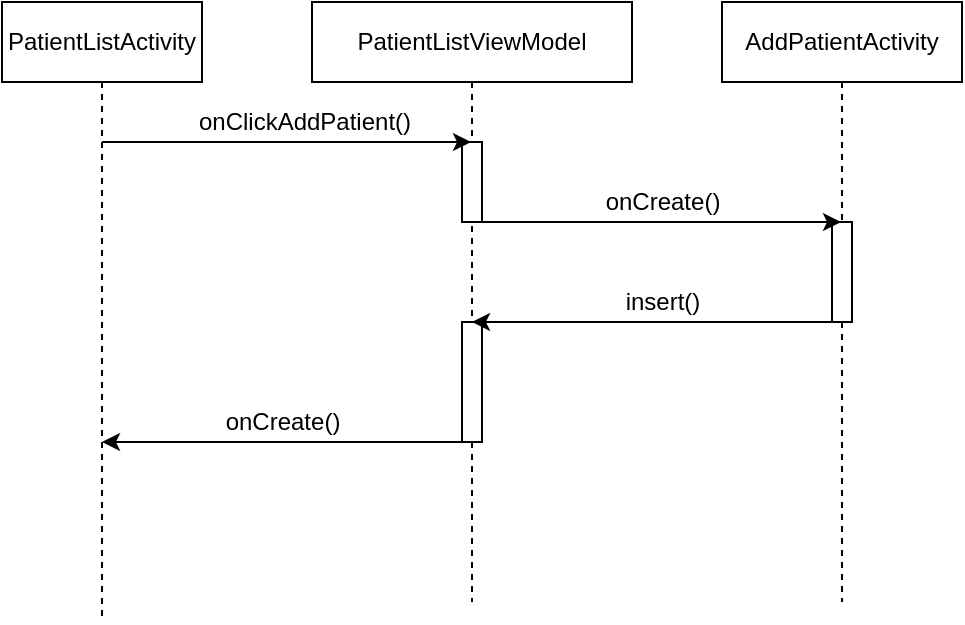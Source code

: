 <mxfile version="12.3.7" type="github" pages="1">
  <diagram name="Page-1" id="13e1069c-82ec-6db2-03f1-153e76fe0fe0">
    <mxGraphModel dx="868" dy="460" grid="1" gridSize="10" guides="1" tooltips="1" connect="1" arrows="1" fold="1" page="1" pageScale="1" pageWidth="1100" pageHeight="850" background="#ffffff" math="0" shadow="0">
      <root>
        <mxCell id="0"/>
        <mxCell id="1" parent="0"/>
        <mxCell id="4XCS0l6XOJ2scDM1Th3P-2" value="PatientListActivity" style="shape=umlLifeline;perimeter=lifelinePerimeter;whiteSpace=wrap;html=1;container=1;collapsible=0;recursiveResize=0;outlineConnect=0;" parent="1" vertex="1">
          <mxGeometry x="200" y="50" width="100" height="310" as="geometry"/>
        </mxCell>
        <mxCell id="4XCS0l6XOJ2scDM1Th3P-4" value="PatientListViewModel" style="shape=umlLifeline;perimeter=lifelinePerimeter;whiteSpace=wrap;html=1;container=1;collapsible=0;recursiveResize=0;outlineConnect=0;" parent="1" vertex="1">
          <mxGeometry x="355" y="50" width="160" height="300" as="geometry"/>
        </mxCell>
        <mxCell id="4XCS0l6XOJ2scDM1Th3P-7" value="" style="html=1;points=[];perimeter=orthogonalPerimeter;" parent="4XCS0l6XOJ2scDM1Th3P-4" vertex="1">
          <mxGeometry x="75" y="70" width="10" height="40" as="geometry"/>
        </mxCell>
        <mxCell id="1PhGhstBF8hGRXp7dmBy-2" value="" style="html=1;points=[];perimeter=orthogonalPerimeter;" vertex="1" parent="4XCS0l6XOJ2scDM1Th3P-4">
          <mxGeometry x="75" y="160" width="10" height="60" as="geometry"/>
        </mxCell>
        <mxCell id="4XCS0l6XOJ2scDM1Th3P-5" value="AddPatientActivity" style="shape=umlLifeline;perimeter=lifelinePerimeter;whiteSpace=wrap;html=1;container=1;collapsible=0;recursiveResize=0;outlineConnect=0;" parent="1" vertex="1">
          <mxGeometry x="560" y="50" width="120" height="300" as="geometry"/>
        </mxCell>
        <mxCell id="4XCS0l6XOJ2scDM1Th3P-14" value="" style="html=1;points=[];perimeter=orthogonalPerimeter;" parent="4XCS0l6XOJ2scDM1Th3P-5" vertex="1">
          <mxGeometry x="55" y="110" width="10" height="50" as="geometry"/>
        </mxCell>
        <mxCell id="4XCS0l6XOJ2scDM1Th3P-6" value="" style="endArrow=classic;html=1;" parent="1" source="4XCS0l6XOJ2scDM1Th3P-2" target="4XCS0l6XOJ2scDM1Th3P-4" edge="1">
          <mxGeometry width="50" height="50" relative="1" as="geometry">
            <mxPoint x="200" y="430" as="sourcePoint"/>
            <mxPoint x="250" y="380" as="targetPoint"/>
            <Array as="points">
              <mxPoint x="370" y="120"/>
            </Array>
          </mxGeometry>
        </mxCell>
        <mxCell id="4XCS0l6XOJ2scDM1Th3P-8" value="onClickAddPatient()" style="text;html=1;align=center;verticalAlign=middle;resizable=0;points=[];;labelBackgroundColor=#ffffff;" parent="4XCS0l6XOJ2scDM1Th3P-6" vertex="1" connectable="0">
          <mxGeometry x="0.303" y="-23" relative="1" as="geometry">
            <mxPoint x="-19.5" y="-33" as="offset"/>
          </mxGeometry>
        </mxCell>
        <mxCell id="4XCS0l6XOJ2scDM1Th3P-13" value="" style="endArrow=classic;html=1;" parent="1" source="4XCS0l6XOJ2scDM1Th3P-7" target="4XCS0l6XOJ2scDM1Th3P-5" edge="1">
          <mxGeometry width="50" height="50" relative="1" as="geometry">
            <mxPoint x="200" y="430" as="sourcePoint"/>
            <mxPoint x="250" y="380" as="targetPoint"/>
            <Array as="points">
              <mxPoint x="560" y="160"/>
            </Array>
          </mxGeometry>
        </mxCell>
        <mxCell id="4XCS0l6XOJ2scDM1Th3P-15" value="onCreate()" style="text;html=1;align=center;verticalAlign=middle;resizable=0;points=[];;autosize=1;" parent="1" vertex="1">
          <mxGeometry x="495" y="140" width="70" height="20" as="geometry"/>
        </mxCell>
        <mxCell id="1PhGhstBF8hGRXp7dmBy-1" value="" style="endArrow=classic;html=1;" edge="1" parent="1" source="4XCS0l6XOJ2scDM1Th3P-5" target="4XCS0l6XOJ2scDM1Th3P-4">
          <mxGeometry width="50" height="50" relative="1" as="geometry">
            <mxPoint x="200" y="430" as="sourcePoint"/>
            <mxPoint x="250" y="380" as="targetPoint"/>
            <Array as="points">
              <mxPoint x="540" y="210"/>
            </Array>
          </mxGeometry>
        </mxCell>
        <mxCell id="1PhGhstBF8hGRXp7dmBy-3" value="insert()" style="text;html=1;align=center;verticalAlign=middle;resizable=0;points=[];;autosize=1;" vertex="1" parent="1">
          <mxGeometry x="505" y="190" width="50" height="20" as="geometry"/>
        </mxCell>
        <mxCell id="1PhGhstBF8hGRXp7dmBy-4" value="" style="endArrow=classic;html=1;" edge="1" parent="1" source="4XCS0l6XOJ2scDM1Th3P-4" target="4XCS0l6XOJ2scDM1Th3P-2">
          <mxGeometry width="50" height="50" relative="1" as="geometry">
            <mxPoint x="310" y="360" as="sourcePoint"/>
            <mxPoint x="250" y="260" as="targetPoint"/>
            <Array as="points">
              <mxPoint x="320" y="270"/>
            </Array>
          </mxGeometry>
        </mxCell>
        <mxCell id="1PhGhstBF8hGRXp7dmBy-5" value="onCreate()&lt;br&gt;" style="text;html=1;align=center;verticalAlign=middle;resizable=0;points=[];;labelBackgroundColor=#ffffff;" vertex="1" connectable="0" parent="1PhGhstBF8hGRXp7dmBy-4">
          <mxGeometry x="0.238" y="19" relative="1" as="geometry">
            <mxPoint x="19.5" y="-29" as="offset"/>
          </mxGeometry>
        </mxCell>
      </root>
    </mxGraphModel>
  </diagram>
</mxfile>
